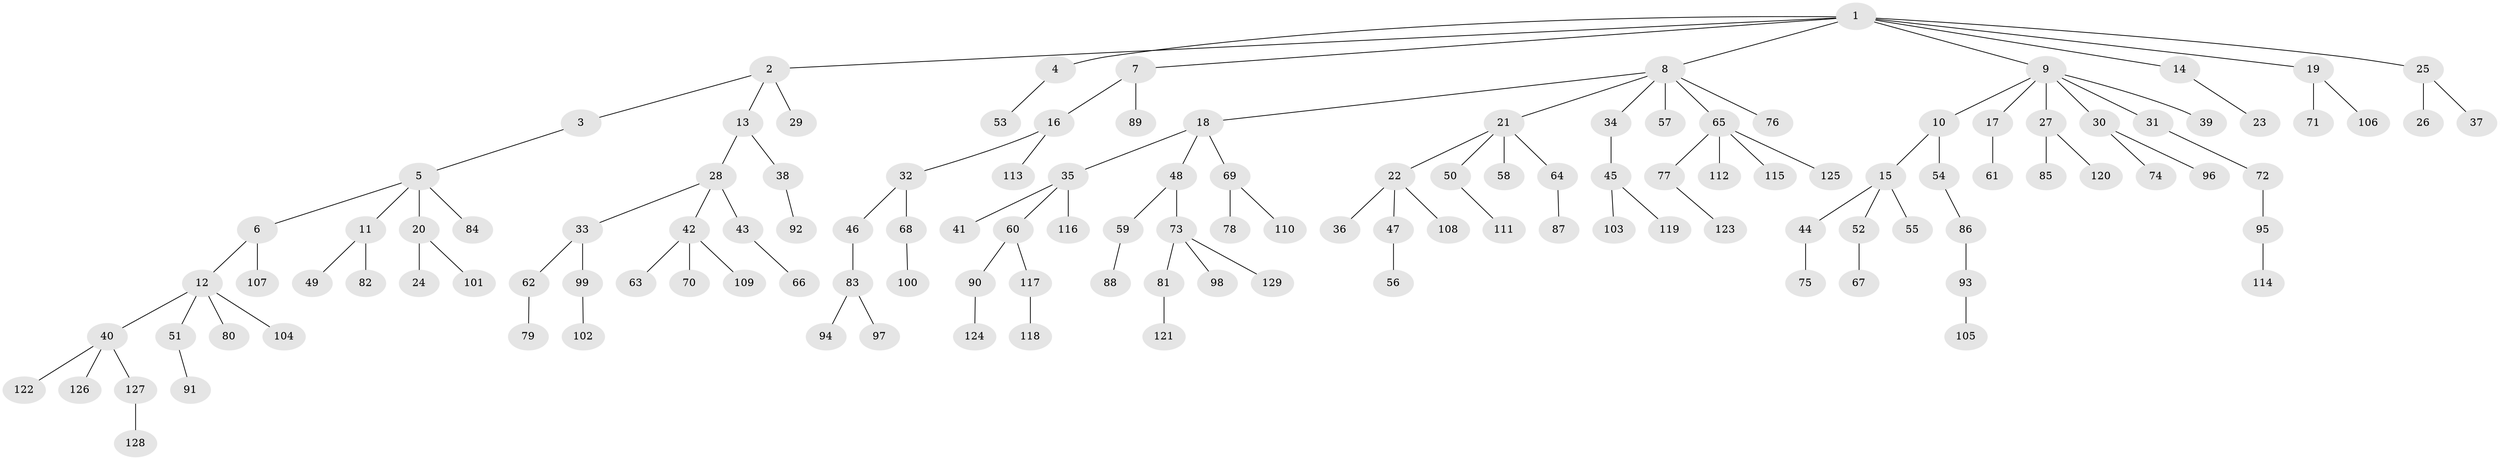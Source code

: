 // Generated by graph-tools (version 1.1) at 2025/15/03/09/25 04:15:40]
// undirected, 129 vertices, 128 edges
graph export_dot {
graph [start="1"]
  node [color=gray90,style=filled];
  1;
  2;
  3;
  4;
  5;
  6;
  7;
  8;
  9;
  10;
  11;
  12;
  13;
  14;
  15;
  16;
  17;
  18;
  19;
  20;
  21;
  22;
  23;
  24;
  25;
  26;
  27;
  28;
  29;
  30;
  31;
  32;
  33;
  34;
  35;
  36;
  37;
  38;
  39;
  40;
  41;
  42;
  43;
  44;
  45;
  46;
  47;
  48;
  49;
  50;
  51;
  52;
  53;
  54;
  55;
  56;
  57;
  58;
  59;
  60;
  61;
  62;
  63;
  64;
  65;
  66;
  67;
  68;
  69;
  70;
  71;
  72;
  73;
  74;
  75;
  76;
  77;
  78;
  79;
  80;
  81;
  82;
  83;
  84;
  85;
  86;
  87;
  88;
  89;
  90;
  91;
  92;
  93;
  94;
  95;
  96;
  97;
  98;
  99;
  100;
  101;
  102;
  103;
  104;
  105;
  106;
  107;
  108;
  109;
  110;
  111;
  112;
  113;
  114;
  115;
  116;
  117;
  118;
  119;
  120;
  121;
  122;
  123;
  124;
  125;
  126;
  127;
  128;
  129;
  1 -- 2;
  1 -- 4;
  1 -- 7;
  1 -- 8;
  1 -- 9;
  1 -- 14;
  1 -- 19;
  1 -- 25;
  2 -- 3;
  2 -- 13;
  2 -- 29;
  3 -- 5;
  4 -- 53;
  5 -- 6;
  5 -- 11;
  5 -- 20;
  5 -- 84;
  6 -- 12;
  6 -- 107;
  7 -- 16;
  7 -- 89;
  8 -- 18;
  8 -- 21;
  8 -- 34;
  8 -- 57;
  8 -- 65;
  8 -- 76;
  9 -- 10;
  9 -- 17;
  9 -- 27;
  9 -- 30;
  9 -- 31;
  9 -- 39;
  10 -- 15;
  10 -- 54;
  11 -- 49;
  11 -- 82;
  12 -- 40;
  12 -- 51;
  12 -- 80;
  12 -- 104;
  13 -- 28;
  13 -- 38;
  14 -- 23;
  15 -- 44;
  15 -- 52;
  15 -- 55;
  16 -- 32;
  16 -- 113;
  17 -- 61;
  18 -- 35;
  18 -- 48;
  18 -- 69;
  19 -- 71;
  19 -- 106;
  20 -- 24;
  20 -- 101;
  21 -- 22;
  21 -- 50;
  21 -- 58;
  21 -- 64;
  22 -- 36;
  22 -- 47;
  22 -- 108;
  25 -- 26;
  25 -- 37;
  27 -- 85;
  27 -- 120;
  28 -- 33;
  28 -- 42;
  28 -- 43;
  30 -- 74;
  30 -- 96;
  31 -- 72;
  32 -- 46;
  32 -- 68;
  33 -- 62;
  33 -- 99;
  34 -- 45;
  35 -- 41;
  35 -- 60;
  35 -- 116;
  38 -- 92;
  40 -- 122;
  40 -- 126;
  40 -- 127;
  42 -- 63;
  42 -- 70;
  42 -- 109;
  43 -- 66;
  44 -- 75;
  45 -- 103;
  45 -- 119;
  46 -- 83;
  47 -- 56;
  48 -- 59;
  48 -- 73;
  50 -- 111;
  51 -- 91;
  52 -- 67;
  54 -- 86;
  59 -- 88;
  60 -- 90;
  60 -- 117;
  62 -- 79;
  64 -- 87;
  65 -- 77;
  65 -- 112;
  65 -- 115;
  65 -- 125;
  68 -- 100;
  69 -- 78;
  69 -- 110;
  72 -- 95;
  73 -- 81;
  73 -- 98;
  73 -- 129;
  77 -- 123;
  81 -- 121;
  83 -- 94;
  83 -- 97;
  86 -- 93;
  90 -- 124;
  93 -- 105;
  95 -- 114;
  99 -- 102;
  117 -- 118;
  127 -- 128;
}

